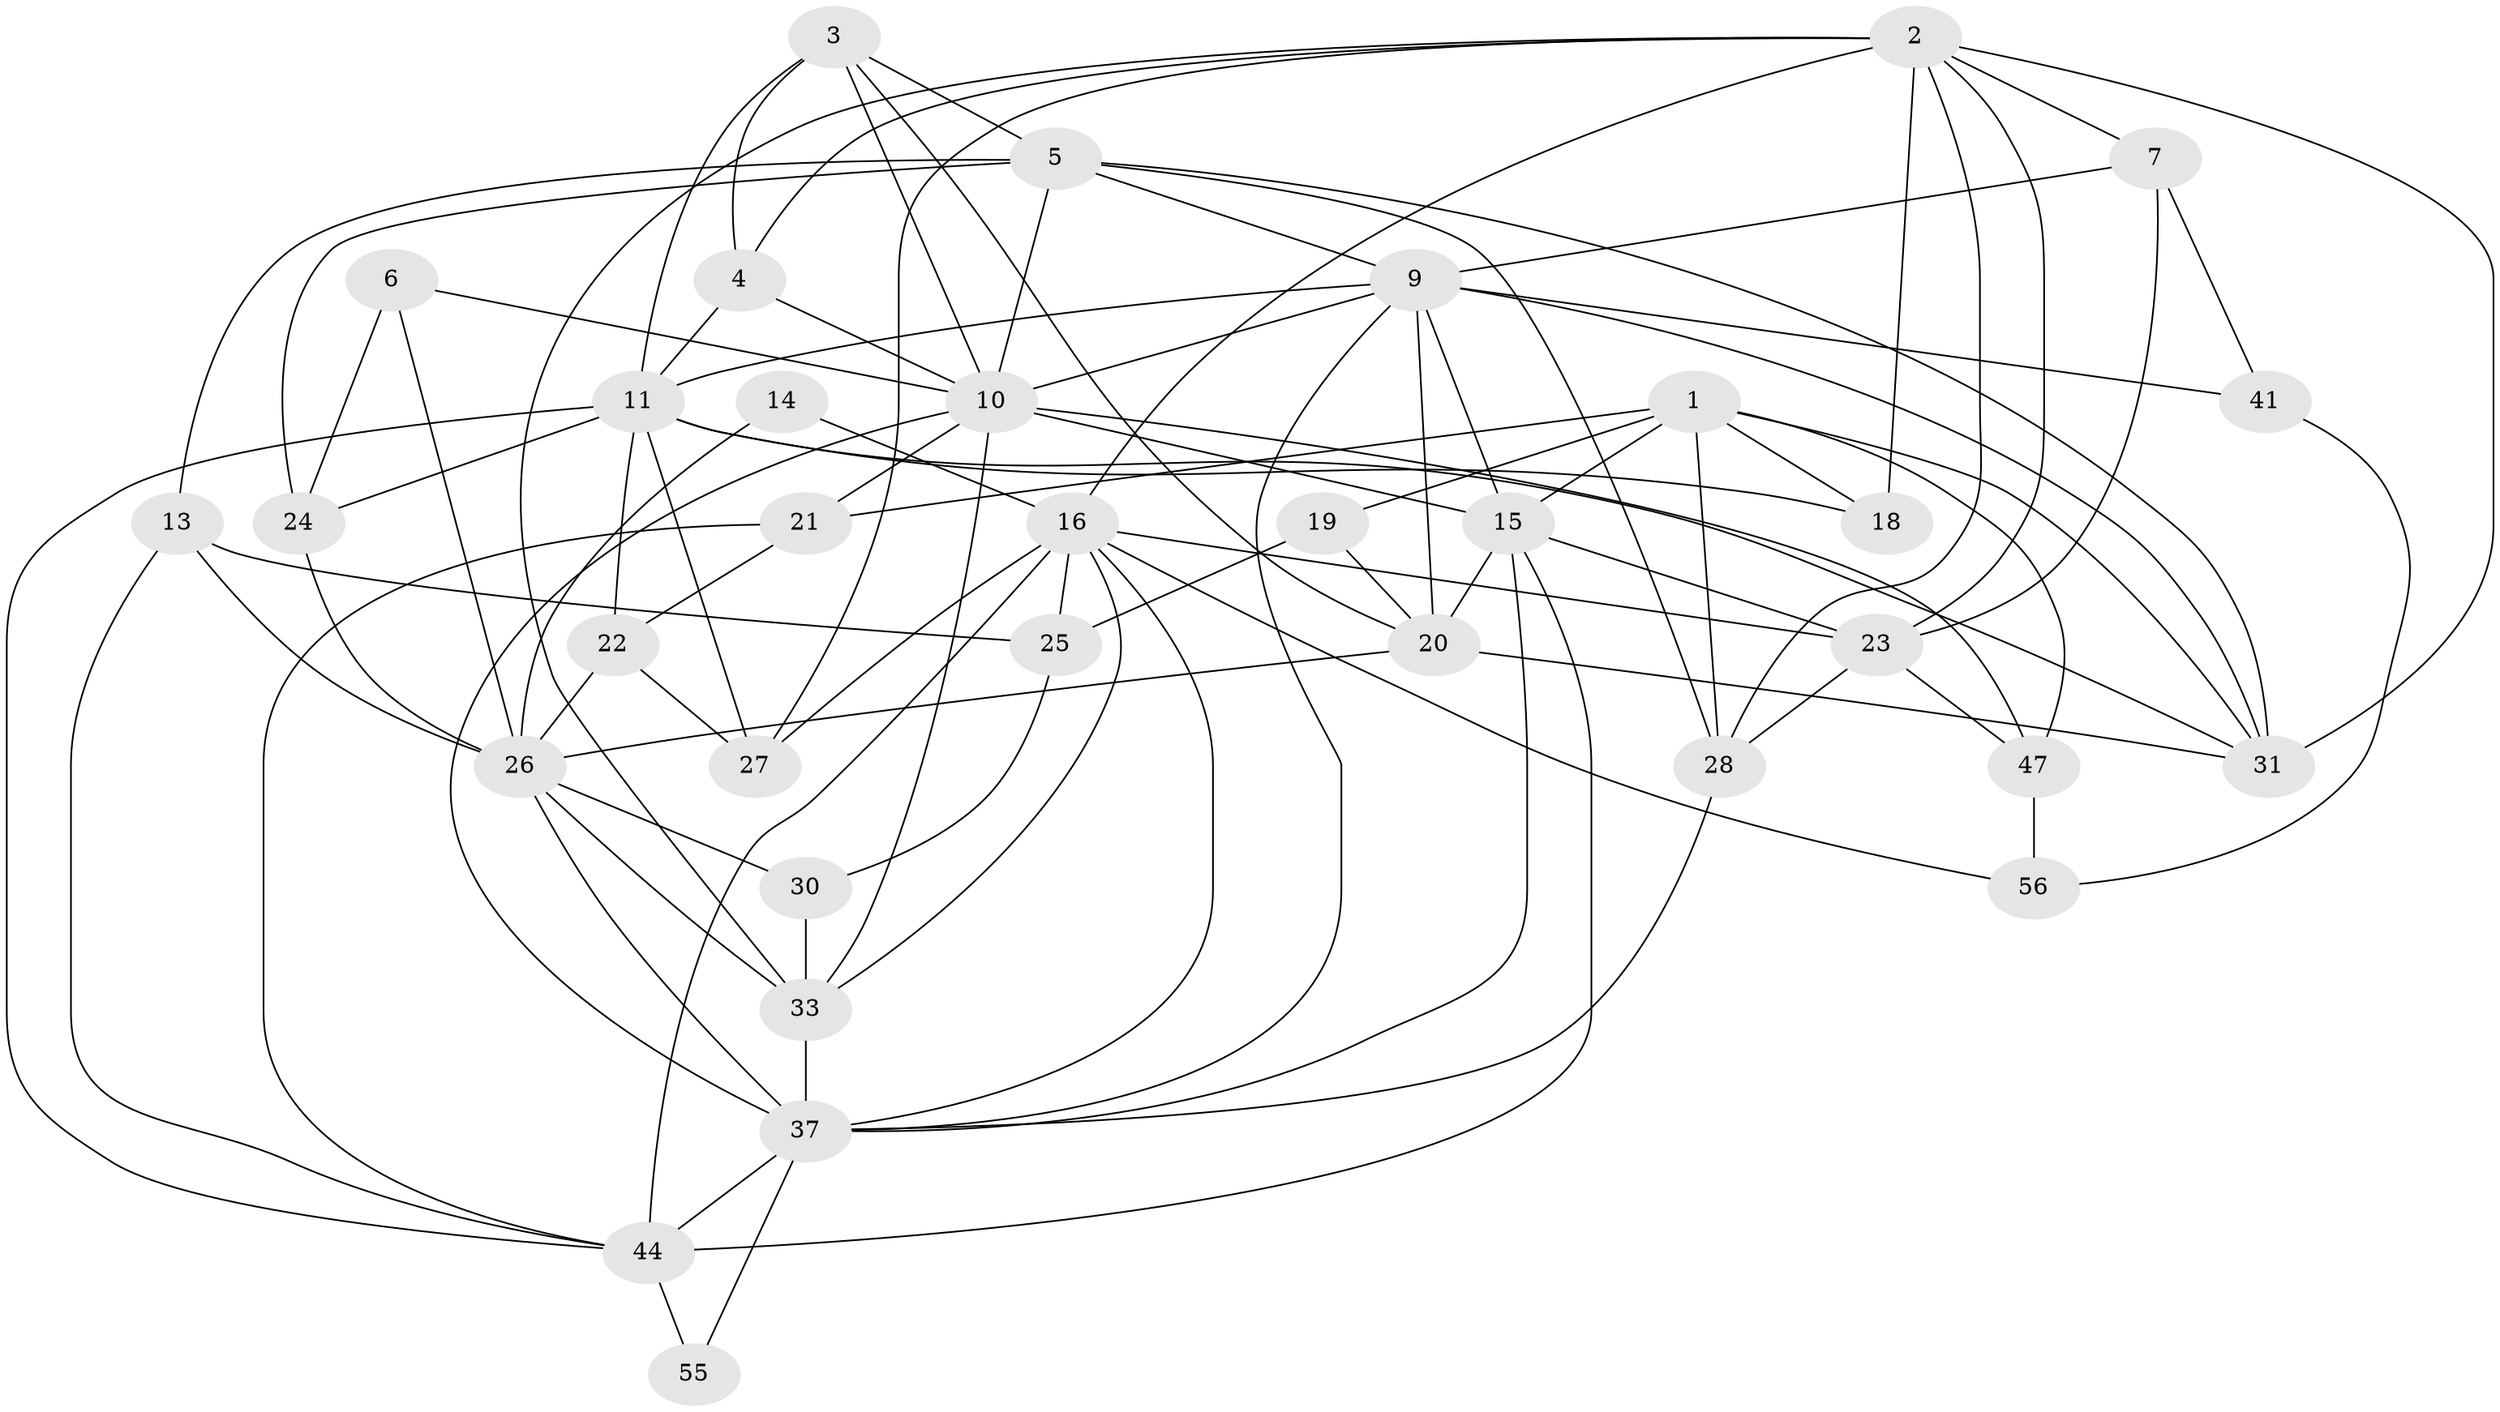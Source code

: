 // Generated by graph-tools (version 1.1) at 2025/23/03/03/25 07:23:56]
// undirected, 34 vertices, 92 edges
graph export_dot {
graph [start="1"]
  node [color=gray90,style=filled];
  1 [super="+39"];
  2 [super="+17"];
  3 [super="+53"];
  4 [super="+52"];
  5 [super="+8"];
  6 [super="+51"];
  7 [super="+40"];
  9 [super="+32"];
  10 [super="+12"];
  11 [super="+35"];
  13 [super="+48"];
  14;
  15 [super="+50"];
  16 [super="+49"];
  18;
  19;
  20 [super="+29"];
  21;
  22 [super="+42"];
  23 [super="+34"];
  24 [super="+43"];
  25 [super="+58"];
  26 [super="+54"];
  27 [super="+45"];
  28 [super="+59"];
  30;
  31 [super="+36"];
  33 [super="+46"];
  37 [super="+38"];
  41;
  44 [super="+57"];
  47;
  55;
  56;
  1 -- 28;
  1 -- 18;
  1 -- 19;
  1 -- 21;
  1 -- 47;
  1 -- 15;
  1 -- 31;
  2 -- 16;
  2 -- 23;
  2 -- 18;
  2 -- 4;
  2 -- 7;
  2 -- 28;
  2 -- 27;
  2 -- 31;
  2 -- 33;
  3 -- 20;
  3 -- 11;
  3 -- 5;
  3 -- 10;
  3 -- 4;
  4 -- 10;
  4 -- 11;
  5 -- 10;
  5 -- 13;
  5 -- 31;
  5 -- 28;
  5 -- 24;
  5 -- 9;
  6 -- 24;
  6 -- 10;
  6 -- 26;
  7 -- 9;
  7 -- 41;
  7 -- 23;
  9 -- 10;
  9 -- 20;
  9 -- 11;
  9 -- 41;
  9 -- 31;
  9 -- 37;
  9 -- 15;
  10 -- 21;
  10 -- 37;
  10 -- 47;
  10 -- 33;
  10 -- 15;
  11 -- 31;
  11 -- 18;
  11 -- 24 [weight=2];
  11 -- 27;
  11 -- 44;
  11 -- 22;
  13 -- 26;
  13 -- 44;
  13 -- 25;
  14 -- 16;
  14 -- 26;
  15 -- 20;
  15 -- 37;
  15 -- 23;
  15 -- 44;
  16 -- 23;
  16 -- 56;
  16 -- 27;
  16 -- 44;
  16 -- 25;
  16 -- 37;
  16 -- 33;
  19 -- 25;
  19 -- 20;
  20 -- 31;
  20 -- 26;
  21 -- 44;
  21 -- 22;
  22 -- 26;
  22 -- 27;
  23 -- 28;
  23 -- 47;
  24 -- 26;
  25 -- 30;
  26 -- 30;
  26 -- 33;
  26 -- 37;
  28 -- 37;
  30 -- 33;
  33 -- 37;
  37 -- 44;
  37 -- 55;
  41 -- 56;
  44 -- 55;
  47 -- 56;
}
